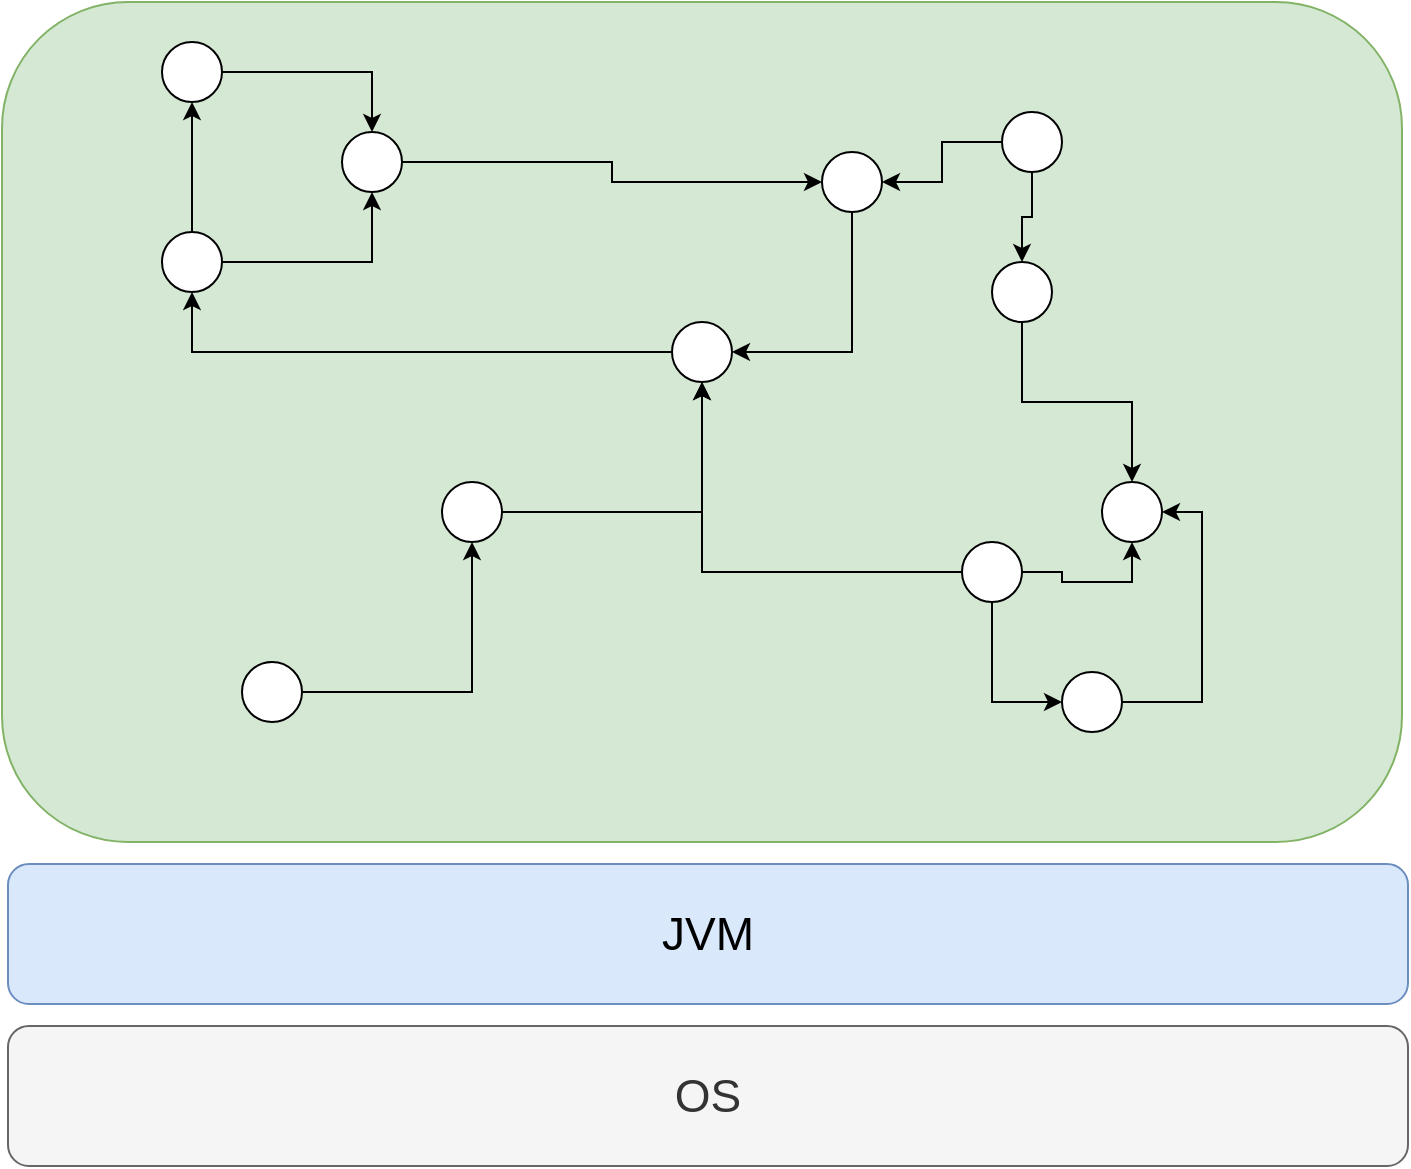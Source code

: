 <mxfile version="10.6.7" type="github"><diagram id="kmJfVgku0rWBcsR8aVac" name="Page-1"><mxGraphModel dx="2914" dy="1124" grid="1" gridSize="10" guides="1" tooltips="1" connect="1" arrows="1" fold="1" page="1" pageScale="1" pageWidth="827" pageHeight="1169" math="0" shadow="0"><root><mxCell id="0"/><mxCell id="1" parent="0"/><mxCell id="aSjo1rIuZUyp2j9SVy46-1" value="" style="rounded=1;whiteSpace=wrap;html=1;fillColor=#d5e8d4;strokeColor=#82b366;" vertex="1" parent="1"><mxGeometry x="60" y="90" width="700" height="420" as="geometry"/></mxCell><mxCell id="aSjo1rIuZUyp2j9SVy46-2" value="&lt;font style=&quot;font-size: 23px&quot;&gt;JVM&lt;/font&gt;" style="rounded=1;whiteSpace=wrap;html=1;fillColor=#dae8fc;strokeColor=#6c8ebf;" vertex="1" parent="1"><mxGeometry x="63" y="521" width="700" height="70" as="geometry"/></mxCell><mxCell id="aSjo1rIuZUyp2j9SVy46-3" value="&lt;font style=&quot;font-size: 23px&quot;&gt;OS&lt;/font&gt;" style="rounded=1;whiteSpace=wrap;html=1;fillColor=#f5f5f5;strokeColor=#666666;fontColor=#333333;" vertex="1" parent="1"><mxGeometry x="63" y="602" width="700" height="70" as="geometry"/></mxCell><mxCell id="aSjo1rIuZUyp2j9SVy46-18" style="edgeStyle=orthogonalEdgeStyle;rounded=0;orthogonalLoop=1;jettySize=auto;html=1;exitX=1;exitY=0.5;exitDx=0;exitDy=0;entryX=0.5;entryY=0;entryDx=0;entryDy=0;" edge="1" parent="1" source="aSjo1rIuZUyp2j9SVy46-4" target="aSjo1rIuZUyp2j9SVy46-6"><mxGeometry relative="1" as="geometry"/></mxCell><mxCell id="aSjo1rIuZUyp2j9SVy46-4" value="" style="ellipse;whiteSpace=wrap;html=1;aspect=fixed;" vertex="1" parent="1"><mxGeometry x="140" y="110" width="30" height="30" as="geometry"/></mxCell><mxCell id="aSjo1rIuZUyp2j9SVy46-31" style="edgeStyle=orthogonalEdgeStyle;rounded=0;orthogonalLoop=1;jettySize=auto;html=1;exitX=1;exitY=0.5;exitDx=0;exitDy=0;entryX=1;entryY=0.5;entryDx=0;entryDy=0;" edge="1" parent="1" source="aSjo1rIuZUyp2j9SVy46-5" target="aSjo1rIuZUyp2j9SVy46-9"><mxGeometry relative="1" as="geometry"/></mxCell><mxCell id="aSjo1rIuZUyp2j9SVy46-5" value="" style="ellipse;whiteSpace=wrap;html=1;aspect=fixed;" vertex="1" parent="1"><mxGeometry x="590" y="425" width="30" height="30" as="geometry"/></mxCell><mxCell id="aSjo1rIuZUyp2j9SVy46-20" style="edgeStyle=orthogonalEdgeStyle;rounded=0;orthogonalLoop=1;jettySize=auto;html=1;exitX=1;exitY=0.5;exitDx=0;exitDy=0;entryX=0;entryY=0.5;entryDx=0;entryDy=0;" edge="1" parent="1" source="aSjo1rIuZUyp2j9SVy46-6" target="aSjo1rIuZUyp2j9SVy46-15"><mxGeometry relative="1" as="geometry"/></mxCell><mxCell id="aSjo1rIuZUyp2j9SVy46-6" value="" style="ellipse;whiteSpace=wrap;html=1;aspect=fixed;" vertex="1" parent="1"><mxGeometry x="230" y="155" width="30" height="30" as="geometry"/></mxCell><mxCell id="aSjo1rIuZUyp2j9SVy46-19" style="edgeStyle=orthogonalEdgeStyle;rounded=0;orthogonalLoop=1;jettySize=auto;html=1;exitX=1;exitY=0.5;exitDx=0;exitDy=0;entryX=0.5;entryY=1;entryDx=0;entryDy=0;" edge="1" parent="1" source="aSjo1rIuZUyp2j9SVy46-7" target="aSjo1rIuZUyp2j9SVy46-6"><mxGeometry relative="1" as="geometry"/></mxCell><mxCell id="aSjo1rIuZUyp2j9SVy46-32" style="edgeStyle=orthogonalEdgeStyle;rounded=0;orthogonalLoop=1;jettySize=auto;html=1;exitX=0.5;exitY=0;exitDx=0;exitDy=0;entryX=0.5;entryY=1;entryDx=0;entryDy=0;" edge="1" parent="1" source="aSjo1rIuZUyp2j9SVy46-7" target="aSjo1rIuZUyp2j9SVy46-4"><mxGeometry relative="1" as="geometry"/></mxCell><mxCell id="aSjo1rIuZUyp2j9SVy46-7" value="" style="ellipse;whiteSpace=wrap;html=1;aspect=fixed;" vertex="1" parent="1"><mxGeometry x="140" y="205" width="30" height="30" as="geometry"/></mxCell><mxCell id="aSjo1rIuZUyp2j9SVy46-28" style="edgeStyle=orthogonalEdgeStyle;rounded=0;orthogonalLoop=1;jettySize=auto;html=1;exitX=0;exitY=0.5;exitDx=0;exitDy=0;entryX=0.5;entryY=1;entryDx=0;entryDy=0;" edge="1" parent="1" source="aSjo1rIuZUyp2j9SVy46-8" target="aSjo1rIuZUyp2j9SVy46-16"><mxGeometry relative="1" as="geometry"/></mxCell><mxCell id="aSjo1rIuZUyp2j9SVy46-29" style="edgeStyle=orthogonalEdgeStyle;rounded=0;orthogonalLoop=1;jettySize=auto;html=1;exitX=1;exitY=0.5;exitDx=0;exitDy=0;entryX=0.5;entryY=1;entryDx=0;entryDy=0;" edge="1" parent="1" source="aSjo1rIuZUyp2j9SVy46-8" target="aSjo1rIuZUyp2j9SVy46-9"><mxGeometry relative="1" as="geometry"/></mxCell><mxCell id="aSjo1rIuZUyp2j9SVy46-30" style="edgeStyle=orthogonalEdgeStyle;rounded=0;orthogonalLoop=1;jettySize=auto;html=1;exitX=0.5;exitY=1;exitDx=0;exitDy=0;entryX=0;entryY=0.5;entryDx=0;entryDy=0;" edge="1" parent="1" source="aSjo1rIuZUyp2j9SVy46-8" target="aSjo1rIuZUyp2j9SVy46-5"><mxGeometry relative="1" as="geometry"/></mxCell><mxCell id="aSjo1rIuZUyp2j9SVy46-8" value="" style="ellipse;whiteSpace=wrap;html=1;aspect=fixed;" vertex="1" parent="1"><mxGeometry x="540" y="360" width="30" height="30" as="geometry"/></mxCell><mxCell id="aSjo1rIuZUyp2j9SVy46-9" value="" style="ellipse;whiteSpace=wrap;html=1;aspect=fixed;" vertex="1" parent="1"><mxGeometry x="610" y="330" width="30" height="30" as="geometry"/></mxCell><mxCell id="aSjo1rIuZUyp2j9SVy46-21" style="edgeStyle=orthogonalEdgeStyle;rounded=0;orthogonalLoop=1;jettySize=auto;html=1;exitX=0;exitY=0.5;exitDx=0;exitDy=0;entryX=1;entryY=0.5;entryDx=0;entryDy=0;" edge="1" parent="1" source="aSjo1rIuZUyp2j9SVy46-10" target="aSjo1rIuZUyp2j9SVy46-15"><mxGeometry relative="1" as="geometry"/></mxCell><mxCell id="aSjo1rIuZUyp2j9SVy46-22" style="edgeStyle=orthogonalEdgeStyle;rounded=0;orthogonalLoop=1;jettySize=auto;html=1;exitX=0.5;exitY=1;exitDx=0;exitDy=0;entryX=0.5;entryY=0;entryDx=0;entryDy=0;" edge="1" parent="1" source="aSjo1rIuZUyp2j9SVy46-10" target="aSjo1rIuZUyp2j9SVy46-14"><mxGeometry relative="1" as="geometry"/></mxCell><mxCell id="aSjo1rIuZUyp2j9SVy46-10" value="" style="ellipse;whiteSpace=wrap;html=1;aspect=fixed;" vertex="1" parent="1"><mxGeometry x="560" y="145" width="30" height="30" as="geometry"/></mxCell><mxCell id="aSjo1rIuZUyp2j9SVy46-26" style="edgeStyle=orthogonalEdgeStyle;rounded=0;orthogonalLoop=1;jettySize=auto;html=1;exitX=1;exitY=0.5;exitDx=0;exitDy=0;entryX=0.5;entryY=1;entryDx=0;entryDy=0;" edge="1" parent="1" source="aSjo1rIuZUyp2j9SVy46-13" target="aSjo1rIuZUyp2j9SVy46-17"><mxGeometry relative="1" as="geometry"/></mxCell><mxCell id="aSjo1rIuZUyp2j9SVy46-13" value="" style="ellipse;whiteSpace=wrap;html=1;aspect=fixed;" vertex="1" parent="1"><mxGeometry x="180" y="420" width="30" height="30" as="geometry"/></mxCell><mxCell id="aSjo1rIuZUyp2j9SVy46-23" style="edgeStyle=orthogonalEdgeStyle;rounded=0;orthogonalLoop=1;jettySize=auto;html=1;exitX=0.5;exitY=1;exitDx=0;exitDy=0;entryX=0.5;entryY=0;entryDx=0;entryDy=0;" edge="1" parent="1" source="aSjo1rIuZUyp2j9SVy46-14" target="aSjo1rIuZUyp2j9SVy46-9"><mxGeometry relative="1" as="geometry"/></mxCell><mxCell id="aSjo1rIuZUyp2j9SVy46-14" value="" style="ellipse;whiteSpace=wrap;html=1;aspect=fixed;" vertex="1" parent="1"><mxGeometry x="555" y="220" width="30" height="30" as="geometry"/></mxCell><mxCell id="aSjo1rIuZUyp2j9SVy46-24" style="edgeStyle=orthogonalEdgeStyle;rounded=0;orthogonalLoop=1;jettySize=auto;html=1;exitX=0.5;exitY=1;exitDx=0;exitDy=0;entryX=1;entryY=0.5;entryDx=0;entryDy=0;" edge="1" parent="1" source="aSjo1rIuZUyp2j9SVy46-15" target="aSjo1rIuZUyp2j9SVy46-16"><mxGeometry relative="1" as="geometry"/></mxCell><mxCell id="aSjo1rIuZUyp2j9SVy46-15" value="" style="ellipse;whiteSpace=wrap;html=1;aspect=fixed;" vertex="1" parent="1"><mxGeometry x="470" y="165" width="30" height="30" as="geometry"/></mxCell><mxCell id="aSjo1rIuZUyp2j9SVy46-27" style="edgeStyle=orthogonalEdgeStyle;rounded=0;orthogonalLoop=1;jettySize=auto;html=1;exitX=0;exitY=0.5;exitDx=0;exitDy=0;entryX=0.5;entryY=1;entryDx=0;entryDy=0;" edge="1" parent="1" source="aSjo1rIuZUyp2j9SVy46-16" target="aSjo1rIuZUyp2j9SVy46-7"><mxGeometry relative="1" as="geometry"/></mxCell><mxCell id="aSjo1rIuZUyp2j9SVy46-16" value="" style="ellipse;whiteSpace=wrap;html=1;aspect=fixed;" vertex="1" parent="1"><mxGeometry x="395" y="250" width="30" height="30" as="geometry"/></mxCell><mxCell id="aSjo1rIuZUyp2j9SVy46-25" style="edgeStyle=orthogonalEdgeStyle;rounded=0;orthogonalLoop=1;jettySize=auto;html=1;exitX=1;exitY=0.5;exitDx=0;exitDy=0;entryX=0.5;entryY=1;entryDx=0;entryDy=0;" edge="1" parent="1" source="aSjo1rIuZUyp2j9SVy46-17" target="aSjo1rIuZUyp2j9SVy46-16"><mxGeometry relative="1" as="geometry"/></mxCell><mxCell id="aSjo1rIuZUyp2j9SVy46-17" value="" style="ellipse;whiteSpace=wrap;html=1;aspect=fixed;" vertex="1" parent="1"><mxGeometry x="280" y="330" width="30" height="30" as="geometry"/></mxCell></root></mxGraphModel></diagram></mxfile>
